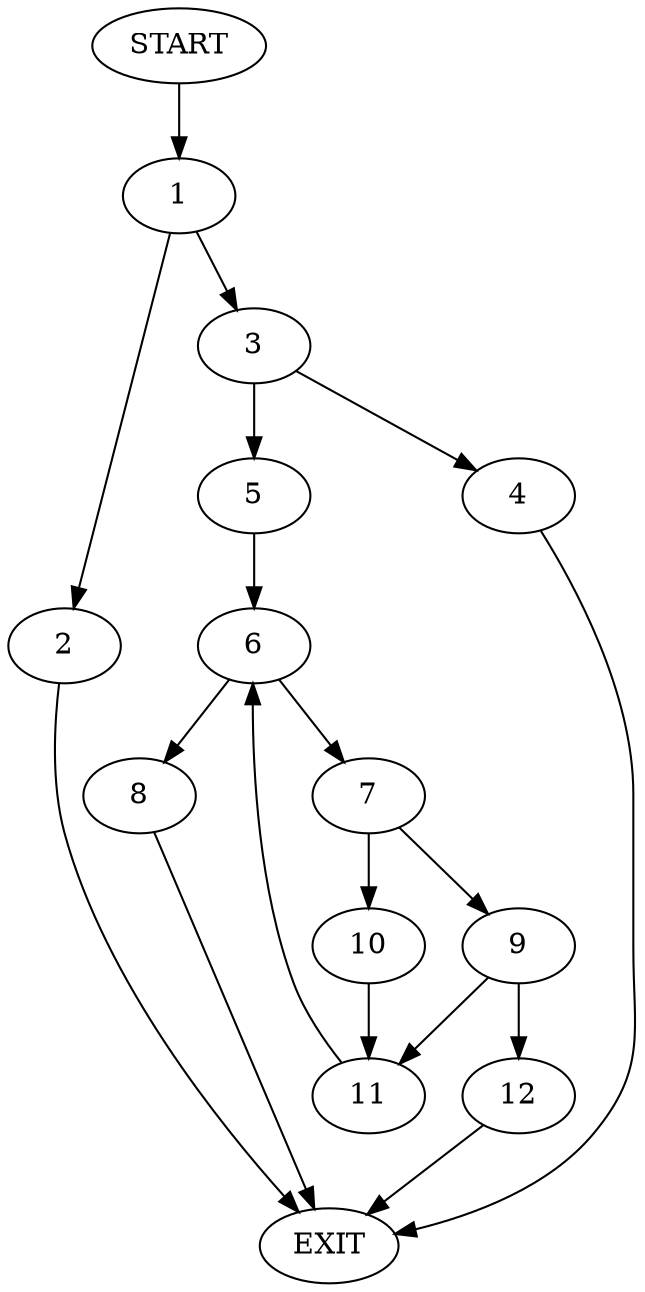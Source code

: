 digraph {
0 [label="START"]
13 [label="EXIT"]
0 -> 1
1 -> 2
1 -> 3
3 -> 4
3 -> 5
2 -> 13
4 -> 13
5 -> 6
6 -> 7
6 -> 8
7 -> 9
7 -> 10
8 -> 13
9 -> 11
9 -> 12
10 -> 11
12 -> 13
11 -> 6
}
